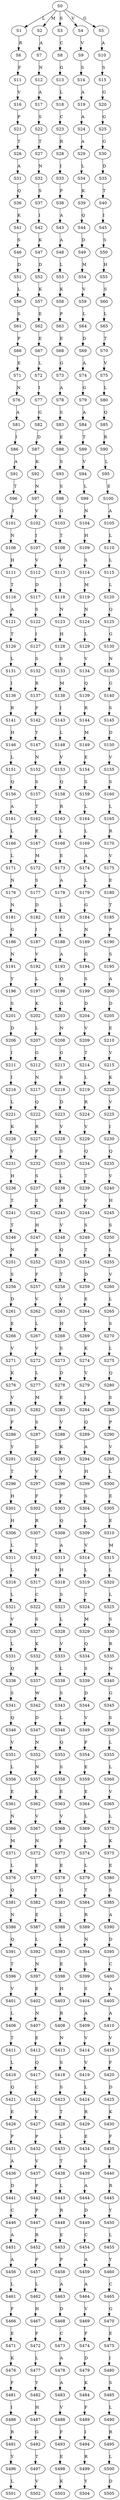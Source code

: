 strict digraph  {
	S0 -> S1 [ label = L ];
	S0 -> S2 [ label = M ];
	S0 -> S3 [ label = S ];
	S0 -> S4 [ label = V ];
	S0 -> S5 [ label = G ];
	S1 -> S6 [ label = R ];
	S2 -> S7 [ label = A ];
	S3 -> S8 [ label = C ];
	S4 -> S9 [ label = V ];
	S5 -> S10 [ label = A ];
	S6 -> S11 [ label = F ];
	S7 -> S12 [ label = N ];
	S8 -> S13 [ label = G ];
	S9 -> S14 [ label = S ];
	S10 -> S15 [ label = S ];
	S11 -> S16 [ label = V ];
	S12 -> S17 [ label = A ];
	S13 -> S18 [ label = L ];
	S14 -> S19 [ label = A ];
	S15 -> S20 [ label = G ];
	S16 -> S21 [ label = P ];
	S17 -> S22 [ label = S ];
	S18 -> S23 [ label = C ];
	S19 -> S24 [ label = A ];
	S20 -> S25 [ label = G ];
	S21 -> S26 [ label = T ];
	S22 -> S27 [ label = T ];
	S23 -> S28 [ label = R ];
	S24 -> S29 [ label = A ];
	S25 -> S30 [ label = G ];
	S26 -> S31 [ label = A ];
	S27 -> S32 [ label = N ];
	S28 -> S33 [ label = I ];
	S29 -> S34 [ label = L ];
	S30 -> S35 [ label = D ];
	S31 -> S36 [ label = Q ];
	S32 -> S37 [ label = S ];
	S33 -> S38 [ label = P ];
	S34 -> S39 [ label = K ];
	S35 -> S40 [ label = T ];
	S36 -> S41 [ label = K ];
	S37 -> S42 [ label = I ];
	S38 -> S43 [ label = A ];
	S39 -> S44 [ label = Q ];
	S40 -> S45 [ label = I ];
	S41 -> S46 [ label = S ];
	S42 -> S47 [ label = K ];
	S43 -> S48 [ label = A ];
	S44 -> S49 [ label = D ];
	S45 -> S50 [ label = S ];
	S46 -> S51 [ label = D ];
	S47 -> S52 [ label = D ];
	S48 -> S53 [ label = L ];
	S49 -> S54 [ label = M ];
	S50 -> S55 [ label = H ];
	S51 -> S56 [ label = L ];
	S52 -> S57 [ label = K ];
	S53 -> S58 [ label = K ];
	S54 -> S59 [ label = V ];
	S55 -> S60 [ label = S ];
	S56 -> S61 [ label = S ];
	S57 -> S62 [ label = E ];
	S58 -> S63 [ label = P ];
	S59 -> S64 [ label = L ];
	S60 -> S65 [ label = L ];
	S61 -> S66 [ label = P ];
	S62 -> S67 [ label = E ];
	S63 -> S68 [ label = E ];
	S64 -> S69 [ label = D ];
	S65 -> S70 [ label = T ];
	S66 -> S71 [ label = E ];
	S67 -> S72 [ label = L ];
	S68 -> S73 [ label = G ];
	S69 -> S74 [ label = A ];
	S70 -> S75 [ label = V ];
	S71 -> S76 [ label = N ];
	S72 -> S77 [ label = I ];
	S73 -> S78 [ label = A ];
	S74 -> S79 [ label = G ];
	S75 -> S80 [ label = L ];
	S76 -> S81 [ label = A ];
	S77 -> S82 [ label = G ];
	S78 -> S83 [ label = S ];
	S79 -> S84 [ label = A ];
	S80 -> S85 [ label = Q ];
	S81 -> S86 [ label = I ];
	S82 -> S87 [ label = D ];
	S83 -> S88 [ label = E ];
	S84 -> S89 [ label = T ];
	S85 -> S90 [ label = R ];
	S86 -> S91 [ label = A ];
	S87 -> S92 [ label = K ];
	S88 -> S93 [ label = S ];
	S89 -> S94 [ label = V ];
	S90 -> S95 [ label = L ];
	S91 -> S96 [ label = T ];
	S92 -> S97 [ label = N ];
	S93 -> S98 [ label = S ];
	S94 -> S99 [ label = L ];
	S95 -> S100 [ label = E ];
	S96 -> S101 [ label = I ];
	S97 -> S102 [ label = V ];
	S98 -> S103 [ label = G ];
	S99 -> S104 [ label = N ];
	S100 -> S105 [ label = A ];
	S101 -> S106 [ label = N ];
	S102 -> S107 [ label = I ];
	S103 -> S108 [ label = T ];
	S104 -> S109 [ label = H ];
	S105 -> S110 [ label = L ];
	S106 -> S111 [ label = H ];
	S107 -> S112 [ label = V ];
	S108 -> S113 [ label = V ];
	S109 -> S114 [ label = S ];
	S110 -> S115 [ label = L ];
	S111 -> S116 [ label = T ];
	S112 -> S117 [ label = D ];
	S113 -> S118 [ label = I ];
	S114 -> S119 [ label = M ];
	S115 -> S120 [ label = L ];
	S116 -> S121 [ label = A ];
	S117 -> S122 [ label = S ];
	S118 -> S123 [ label = N ];
	S119 -> S124 [ label = N ];
	S120 -> S125 [ label = Q ];
	S121 -> S126 [ label = T ];
	S122 -> S127 [ label = I ];
	S123 -> S128 [ label = H ];
	S124 -> S129 [ label = L ];
	S125 -> S130 [ label = G ];
	S126 -> S131 [ label = L ];
	S127 -> S132 [ label = S ];
	S128 -> S133 [ label = S ];
	S129 -> S134 [ label = V ];
	S130 -> S135 [ label = N ];
	S131 -> S136 [ label = I ];
	S132 -> S137 [ label = R ];
	S133 -> S138 [ label = M ];
	S134 -> S139 [ label = Q ];
	S135 -> S140 [ label = G ];
	S136 -> S141 [ label = R ];
	S137 -> S142 [ label = F ];
	S138 -> S143 [ label = I ];
	S139 -> S144 [ label = R ];
	S140 -> S145 [ label = S ];
	S141 -> S146 [ label = H ];
	S142 -> S147 [ label = Y ];
	S143 -> S148 [ label = L ];
	S144 -> S149 [ label = M ];
	S145 -> S150 [ label = D ];
	S146 -> S151 [ label = L ];
	S147 -> S152 [ label = N ];
	S148 -> S153 [ label = V ];
	S149 -> S154 [ label = E ];
	S150 -> S155 [ label = V ];
	S151 -> S156 [ label = Q ];
	S152 -> S157 [ label = S ];
	S153 -> S158 [ label = Q ];
	S154 -> S159 [ label = S ];
	S155 -> S160 [ label = S ];
	S156 -> S161 [ label = A ];
	S157 -> S162 [ label = T ];
	S158 -> S163 [ label = R ];
	S159 -> S164 [ label = L ];
	S160 -> S165 [ label = L ];
	S161 -> S166 [ label = L ];
	S162 -> S167 [ label = E ];
	S163 -> S168 [ label = L ];
	S164 -> S169 [ label = L ];
	S165 -> S170 [ label = R ];
	S166 -> S171 [ label = L ];
	S167 -> S172 [ label = M ];
	S168 -> S173 [ label = E ];
	S169 -> S174 [ label = A ];
	S170 -> S175 [ label = V ];
	S171 -> S176 [ label = N ];
	S172 -> S177 [ label = S ];
	S173 -> S178 [ label = A ];
	S174 -> S179 [ label = L ];
	S175 -> S180 [ label = E ];
	S176 -> S181 [ label = N ];
	S177 -> S182 [ label = D ];
	S178 -> S183 [ label = L ];
	S179 -> S184 [ label = G ];
	S180 -> S185 [ label = T ];
	S181 -> S186 [ label = G ];
	S182 -> S187 [ label = I ];
	S183 -> S188 [ label = L ];
	S184 -> S189 [ label = N ];
	S185 -> S190 [ label = P ];
	S186 -> S191 [ label = N ];
	S187 -> S192 [ label = V ];
	S188 -> S193 [ label = A ];
	S189 -> S194 [ label = G ];
	S190 -> S195 [ label = S ];
	S191 -> S196 [ label = Y ];
	S192 -> S197 [ label = L ];
	S193 -> S198 [ label = Q ];
	S194 -> S199 [ label = S ];
	S195 -> S200 [ label = A ];
	S196 -> S201 [ label = S ];
	S197 -> S202 [ label = K ];
	S198 -> S203 [ label = G ];
	S199 -> S204 [ label = D ];
	S200 -> S205 [ label = D ];
	S201 -> S206 [ label = D ];
	S202 -> S207 [ label = L ];
	S203 -> S208 [ label = N ];
	S204 -> S209 [ label = V ];
	S205 -> S210 [ label = E ];
	S206 -> S211 [ label = I ];
	S207 -> S212 [ label = G ];
	S208 -> S213 [ label = G ];
	S209 -> S214 [ label = T ];
	S210 -> S215 [ label = V ];
	S211 -> S216 [ label = I ];
	S212 -> S217 [ label = N ];
	S213 -> S218 [ label = S ];
	S214 -> S219 [ label = L ];
	S215 -> S220 [ label = K ];
	S216 -> S221 [ label = L ];
	S217 -> S222 [ label = Q ];
	S218 -> S223 [ label = D ];
	S219 -> S224 [ label = R ];
	S220 -> S225 [ label = V ];
	S221 -> S226 [ label = K ];
	S222 -> S227 [ label = R ];
	S223 -> S228 [ label = V ];
	S224 -> S229 [ label = V ];
	S225 -> S230 [ label = I ];
	S226 -> S231 [ label = V ];
	S227 -> S232 [ label = F ];
	S228 -> S233 [ label = S ];
	S229 -> S234 [ label = Q ];
	S230 -> S235 [ label = Q ];
	S231 -> S236 [ label = H ];
	S232 -> S237 [ label = S ];
	S233 -> S238 [ label = L ];
	S234 -> S239 [ label = T ];
	S235 -> S240 [ label = V ];
	S236 -> S241 [ label = T ];
	S237 -> S242 [ label = S ];
	S238 -> S243 [ label = R ];
	S239 -> S244 [ label = V ];
	S240 -> S245 [ label = H ];
	S241 -> S246 [ label = T ];
	S242 -> S247 [ label = H ];
	S243 -> S248 [ label = V ];
	S244 -> S249 [ label = S ];
	S245 -> S250 [ label = S ];
	S246 -> S251 [ label = N ];
	S247 -> S252 [ label = R ];
	S248 -> S253 [ label = Q ];
	S249 -> S254 [ label = T ];
	S250 -> S255 [ label = L ];
	S251 -> S256 [ label = S ];
	S252 -> S257 [ label = F ];
	S253 -> S258 [ label = T ];
	S254 -> S259 [ label = D ];
	S255 -> S260 [ label = V ];
	S256 -> S261 [ label = D ];
	S257 -> S262 [ label = V ];
	S258 -> S263 [ label = V ];
	S259 -> S264 [ label = E ];
	S260 -> S265 [ label = L ];
	S261 -> S266 [ label = E ];
	S262 -> S267 [ label = L ];
	S263 -> S268 [ label = H ];
	S264 -> S269 [ label = V ];
	S265 -> S270 [ label = S ];
	S266 -> S271 [ label = V ];
	S267 -> S272 [ label = V ];
	S268 -> S273 [ label = S ];
	S269 -> S274 [ label = K ];
	S270 -> S275 [ label = L ];
	S271 -> S276 [ label = K ];
	S272 -> S277 [ label = L ];
	S273 -> S278 [ label = D ];
	S274 -> S279 [ label = V ];
	S275 -> S280 [ label = Q ];
	S276 -> S281 [ label = V ];
	S277 -> S282 [ label = M ];
	S278 -> S283 [ label = E ];
	S279 -> S284 [ label = I ];
	S280 -> S285 [ label = S ];
	S281 -> S286 [ label = F ];
	S282 -> S287 [ label = S ];
	S283 -> S288 [ label = V ];
	S284 -> S289 [ label = Q ];
	S285 -> S290 [ label = P ];
	S286 -> S291 [ label = Y ];
	S287 -> S292 [ label = D ];
	S288 -> S293 [ label = K ];
	S289 -> S294 [ label = A ];
	S290 -> S295 [ label = V ];
	S291 -> S296 [ label = T ];
	S292 -> S297 [ label = V ];
	S293 -> S298 [ label = V ];
	S294 -> S299 [ label = H ];
	S295 -> S300 [ label = L ];
	S296 -> S301 [ label = H ];
	S297 -> S302 [ label = F ];
	S298 -> S303 [ label = F ];
	S299 -> S304 [ label = S ];
	S300 -> S305 [ label = E ];
	S301 -> S306 [ label = H ];
	S302 -> S307 [ label = R ];
	S303 -> S308 [ label = Q ];
	S304 -> S309 [ label = L ];
	S305 -> S310 [ label = E ];
	S306 -> S311 [ label = L ];
	S307 -> S312 [ label = T ];
	S308 -> S313 [ label = A ];
	S309 -> S314 [ label = V ];
	S310 -> S315 [ label = M ];
	S311 -> S316 [ label = L ];
	S312 -> S317 [ label = M ];
	S313 -> S318 [ label = H ];
	S314 -> S319 [ label = L ];
	S315 -> S320 [ label = L ];
	S316 -> S321 [ label = L ];
	S317 -> S322 [ label = C ];
	S318 -> S323 [ label = S ];
	S319 -> S324 [ label = T ];
	S320 -> S325 [ label = L ];
	S321 -> S326 [ label = V ];
	S322 -> S327 [ label = S ];
	S323 -> S328 [ label = L ];
	S324 -> S329 [ label = M ];
	S325 -> S330 [ label = S ];
	S326 -> S331 [ label = L ];
	S327 -> S332 [ label = K ];
	S328 -> S333 [ label = V ];
	S329 -> S334 [ label = Q ];
	S330 -> S335 [ label = R ];
	S331 -> S336 [ label = Q ];
	S332 -> S337 [ label = R ];
	S333 -> S338 [ label = L ];
	S334 -> S339 [ label = S ];
	S335 -> S340 [ label = N ];
	S336 -> S341 [ label = S ];
	S337 -> S342 [ label = W ];
	S338 -> S343 [ label = S ];
	S339 -> S344 [ label = D ];
	S340 -> S345 [ label = G ];
	S341 -> S346 [ label = Q ];
	S342 -> S347 [ label = D ];
	S343 -> S348 [ label = L ];
	S344 -> S349 [ label = V ];
	S345 -> S350 [ label = S ];
	S346 -> S351 [ label = V ];
	S347 -> S352 [ label = N ];
	S348 -> S353 [ label = Q ];
	S349 -> S354 [ label = F ];
	S350 -> S355 [ label = L ];
	S351 -> S356 [ label = L ];
	S352 -> S357 [ label = N ];
	S353 -> S358 [ label = S ];
	S354 -> S359 [ label = E ];
	S355 -> S360 [ label = L ];
	S356 -> S361 [ label = E ];
	S357 -> S362 [ label = K ];
	S358 -> S363 [ label = E ];
	S359 -> S364 [ label = E ];
	S360 -> S365 [ label = V ];
	S361 -> S366 [ label = N ];
	S362 -> S367 [ label = V ];
	S363 -> S368 [ label = V ];
	S364 -> S369 [ label = L ];
	S365 -> S370 [ label = L ];
	S366 -> S371 [ label = M ];
	S367 -> S372 [ label = N ];
	S368 -> S373 [ label = F ];
	S369 -> S374 [ label = L ];
	S370 -> S375 [ label = K ];
	S371 -> S376 [ label = L ];
	S372 -> S377 [ label = E ];
	S373 -> S378 [ label = E ];
	S374 -> S379 [ label = L ];
	S375 -> S380 [ label = E ];
	S376 -> S381 [ label = Q ];
	S377 -> S382 [ label = I ];
	S378 -> S383 [ label = G ];
	S379 -> S384 [ label = T ];
	S380 -> S385 [ label = S ];
	S381 -> S386 [ label = N ];
	S382 -> S387 [ label = E ];
	S383 -> S388 [ label = L ];
	S384 -> S389 [ label = R ];
	S385 -> S390 [ label = A ];
	S386 -> S391 [ label = Q ];
	S387 -> S392 [ label = L ];
	S388 -> S393 [ label = L ];
	S389 -> S394 [ label = N ];
	S390 -> S395 [ label = D ];
	S391 -> S396 [ label = T ];
	S392 -> S397 [ label = N ];
	S393 -> S398 [ label = E ];
	S394 -> S399 [ label = S ];
	S395 -> S400 [ label = C ];
	S396 -> S401 [ label = V ];
	S397 -> S402 [ label = E ];
	S398 -> S403 [ label = H ];
	S399 -> S404 [ label = S ];
	S400 -> S405 [ label = A ];
	S401 -> S406 [ label = L ];
	S402 -> S407 [ label = N ];
	S403 -> S408 [ label = R ];
	S404 -> S409 [ label = A ];
	S405 -> S410 [ label = A ];
	S406 -> S411 [ label = T ];
	S407 -> S412 [ label = E ];
	S408 -> S413 [ label = N ];
	S409 -> S414 [ label = V ];
	S410 -> S415 [ label = V ];
	S411 -> S416 [ label = L ];
	S412 -> S417 [ label = Q ];
	S413 -> S418 [ label = S ];
	S414 -> S419 [ label = V ];
	S415 -> S420 [ label = F ];
	S416 -> S421 [ label = Q ];
	S417 -> S422 [ label = C ];
	S418 -> S423 [ label = S ];
	S419 -> S424 [ label = L ];
	S420 -> S425 [ label = D ];
	S421 -> S426 [ label = E ];
	S422 -> S427 [ label = V ];
	S423 -> S428 [ label = T ];
	S424 -> S429 [ label = R ];
	S425 -> S430 [ label = K ];
	S426 -> S431 [ label = P ];
	S427 -> S432 [ label = P ];
	S428 -> S433 [ label = L ];
	S429 -> S434 [ label = E ];
	S430 -> S435 [ label = F ];
	S431 -> S436 [ label = A ];
	S432 -> S437 [ label = V ];
	S433 -> S438 [ label = T ];
	S434 -> S439 [ label = S ];
	S435 -> S440 [ label = I ];
	S436 -> S441 [ label = D ];
	S437 -> S442 [ label = F ];
	S438 -> S443 [ label = L ];
	S439 -> S444 [ label = A ];
	S440 -> S445 [ label = R ];
	S441 -> S446 [ label = C ];
	S442 -> S447 [ label = P ];
	S443 -> S448 [ label = R ];
	S444 -> S449 [ label = D ];
	S445 -> S450 [ label = Y ];
	S446 -> S451 [ label = A ];
	S447 -> S452 [ label = R ];
	S448 -> S453 [ label = E ];
	S449 -> S454 [ label = C ];
	S450 -> S455 [ label = L ];
	S451 -> S456 [ label = A ];
	S452 -> S457 [ label = F ];
	S453 -> S458 [ label = P ];
	S454 -> S459 [ label = A ];
	S455 -> S460 [ label = Y ];
	S456 -> S461 [ label = L ];
	S457 -> S462 [ label = L ];
	S458 -> S463 [ label = A ];
	S459 -> S464 [ label = A ];
	S460 -> S465 [ label = C ];
	S461 -> S466 [ label = F ];
	S462 -> S467 [ label = H ];
	S463 -> S468 [ label = D ];
	S464 -> S469 [ label = V ];
	S465 -> S470 [ label = G ];
	S466 -> S471 [ label = E ];
	S467 -> S472 [ label = F ];
	S468 -> S473 [ label = C ];
	S469 -> S474 [ label = F ];
	S470 -> S475 [ label = E ];
	S471 -> S476 [ label = K ];
	S472 -> S477 [ label = L ];
	S473 -> S478 [ label = A ];
	S474 -> S479 [ label = D ];
	S475 -> S480 [ label = I ];
	S476 -> S481 [ label = F ];
	S477 -> S482 [ label = Y ];
	S478 -> S483 [ label = A ];
	S479 -> S484 [ label = K ];
	S480 -> S485 [ label = S ];
	S481 -> S486 [ label = I ];
	S482 -> S487 [ label = H ];
	S483 -> S488 [ label = V ];
	S484 -> S489 [ label = F ];
	S485 -> S490 [ label = L ];
	S486 -> S491 [ label = R ];
	S487 -> S492 [ label = G ];
	S488 -> S493 [ label = F ];
	S489 -> S494 [ label = I ];
	S490 -> S495 [ label = R ];
	S491 -> S496 [ label = Y ];
	S492 -> S497 [ label = T ];
	S493 -> S498 [ label = E ];
	S494 -> S499 [ label = R ];
	S495 -> S500 [ label = L ];
	S496 -> S501 [ label = L ];
	S497 -> S502 [ label = V ];
	S498 -> S503 [ label = K ];
	S499 -> S504 [ label = Y ];
	S500 -> S505 [ label = D ];
}
